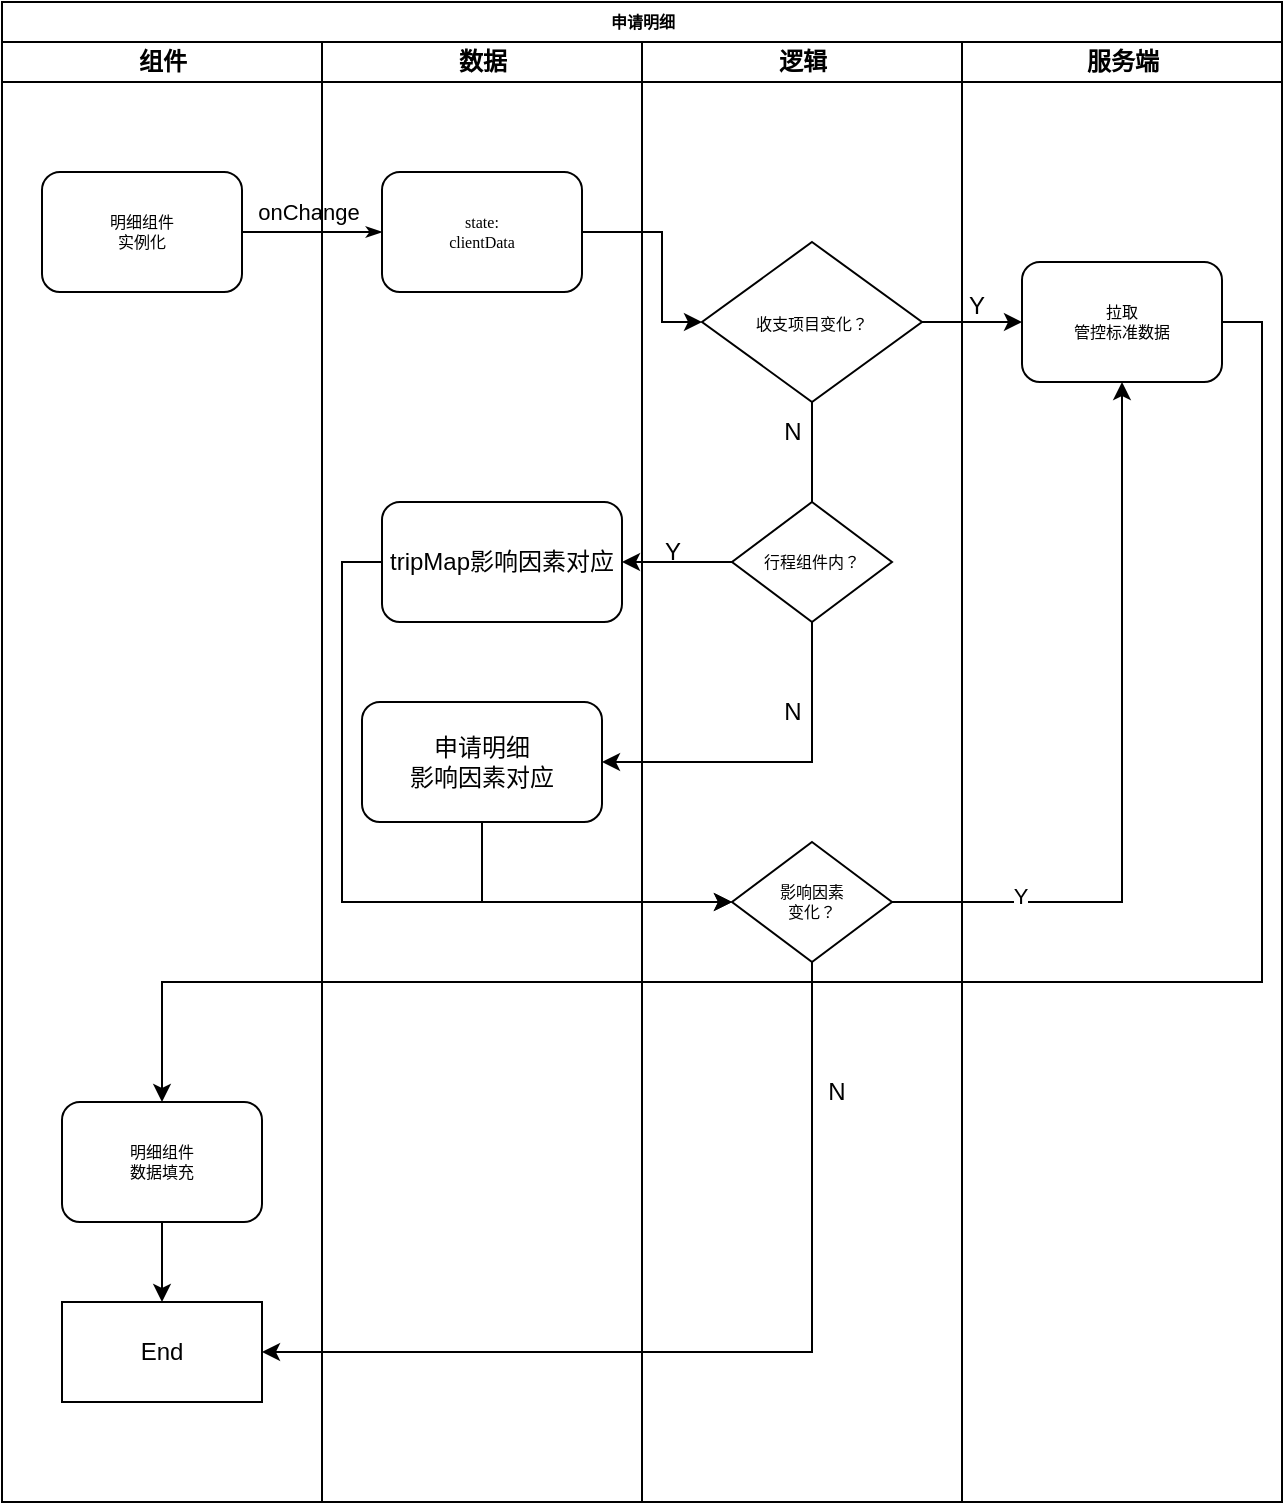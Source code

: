 <mxfile version="20.0.4" type="github">
  <diagram name="Page-1" id="74e2e168-ea6b-b213-b513-2b3c1d86103e">
    <mxGraphModel dx="1426" dy="794" grid="1" gridSize="10" guides="1" tooltips="1" connect="1" arrows="1" fold="1" page="1" pageScale="1" pageWidth="1100" pageHeight="850" background="none" math="0" shadow="0">
      <root>
        <mxCell id="0" />
        <mxCell id="1" parent="0" />
        <mxCell id="77e6c97f196da883-1" value="申请明细" style="swimlane;html=1;childLayout=stackLayout;startSize=20;rounded=0;shadow=0;labelBackgroundColor=none;strokeWidth=1;fontFamily=Verdana;fontSize=8;align=center;" parent="1" vertex="1">
          <mxGeometry x="70" y="40" width="640" height="750" as="geometry" />
        </mxCell>
        <mxCell id="77e6c97f196da883-2" value="组件" style="swimlane;html=1;startSize=20;" parent="77e6c97f196da883-1" vertex="1">
          <mxGeometry y="20" width="160" height="730" as="geometry" />
        </mxCell>
        <mxCell id="77e6c97f196da883-8" value="明细组件&lt;br&gt;实例化" style="rounded=1;whiteSpace=wrap;html=1;shadow=0;labelBackgroundColor=none;strokeWidth=1;fontFamily=Verdana;fontSize=8;align=center;" parent="77e6c97f196da883-2" vertex="1">
          <mxGeometry x="20" y="65" width="100" height="60" as="geometry" />
        </mxCell>
        <mxCell id="W2VC9BC_mycDdIjE2kwf-18" value="明细组件&lt;br&gt;数据填充" style="rounded=1;whiteSpace=wrap;html=1;shadow=0;labelBackgroundColor=none;strokeWidth=1;fontFamily=Verdana;fontSize=8;align=center;" vertex="1" parent="77e6c97f196da883-2">
          <mxGeometry x="30" y="530" width="100" height="60" as="geometry" />
        </mxCell>
        <mxCell id="W2VC9BC_mycDdIjE2kwf-42" value="End" style="rounded=0;whiteSpace=wrap;html=1;" vertex="1" parent="77e6c97f196da883-2">
          <mxGeometry x="30" y="630" width="100" height="50" as="geometry" />
        </mxCell>
        <mxCell id="W2VC9BC_mycDdIjE2kwf-43" value="" style="endArrow=classic;html=1;rounded=0;exitX=0.5;exitY=1;exitDx=0;exitDy=0;entryX=0.5;entryY=0;entryDx=0;entryDy=0;" edge="1" parent="77e6c97f196da883-2" source="W2VC9BC_mycDdIjE2kwf-18" target="W2VC9BC_mycDdIjE2kwf-42">
          <mxGeometry width="50" height="50" relative="1" as="geometry">
            <mxPoint x="450" y="410" as="sourcePoint" />
            <mxPoint x="500" y="360" as="targetPoint" />
          </mxGeometry>
        </mxCell>
        <mxCell id="77e6c97f196da883-26" value="" style="edgeStyle=orthogonalEdgeStyle;rounded=1;html=1;labelBackgroundColor=none;startArrow=none;startFill=0;startSize=5;endArrow=classicThin;endFill=1;endSize=5;jettySize=auto;orthogonalLoop=1;strokeWidth=1;fontFamily=Verdana;fontSize=8" parent="77e6c97f196da883-1" source="77e6c97f196da883-8" target="77e6c97f196da883-11" edge="1">
          <mxGeometry relative="1" as="geometry" />
        </mxCell>
        <mxCell id="W2VC9BC_mycDdIjE2kwf-1" value="onChange" style="edgeLabel;html=1;align=center;verticalAlign=middle;resizable=0;points=[];" vertex="1" connectable="0" parent="77e6c97f196da883-26">
          <mxGeometry x="-0.657" y="1" relative="1" as="geometry">
            <mxPoint x="21" y="-9" as="offset" />
          </mxGeometry>
        </mxCell>
        <mxCell id="77e6c97f196da883-3" value="数据" style="swimlane;html=1;startSize=20;" parent="77e6c97f196da883-1" vertex="1">
          <mxGeometry x="160" y="20" width="160" height="730" as="geometry" />
        </mxCell>
        <mxCell id="77e6c97f196da883-11" value="state:&lt;br&gt;clientData" style="rounded=1;whiteSpace=wrap;html=1;shadow=0;labelBackgroundColor=none;strokeWidth=1;fontFamily=Verdana;fontSize=8;align=center;" parent="77e6c97f196da883-3" vertex="1">
          <mxGeometry x="30" y="65" width="100" height="60" as="geometry" />
        </mxCell>
        <mxCell id="W2VC9BC_mycDdIjE2kwf-27" value="tripMap影响因素对应" style="rounded=1;whiteSpace=wrap;html=1;" vertex="1" parent="77e6c97f196da883-3">
          <mxGeometry x="30" y="230" width="120" height="60" as="geometry" />
        </mxCell>
        <mxCell id="W2VC9BC_mycDdIjE2kwf-31" value="申请明细&lt;br&gt;影响因素对应" style="rounded=1;whiteSpace=wrap;html=1;" vertex="1" parent="77e6c97f196da883-3">
          <mxGeometry x="20" y="330" width="120" height="60" as="geometry" />
        </mxCell>
        <mxCell id="77e6c97f196da883-4" value="逻辑" style="swimlane;html=1;startSize=20;" parent="77e6c97f196da883-1" vertex="1">
          <mxGeometry x="320" y="20" width="160" height="730" as="geometry" />
        </mxCell>
        <mxCell id="W2VC9BC_mycDdIjE2kwf-16" value="&lt;span style=&quot;font-family: Verdana; font-size: 8px;&quot;&gt;收支项目变化？&lt;/span&gt;" style="rhombus;whiteSpace=wrap;html=1;" vertex="1" parent="77e6c97f196da883-4">
          <mxGeometry x="30" y="100" width="110" height="80" as="geometry" />
        </mxCell>
        <mxCell id="W2VC9BC_mycDdIjE2kwf-22" value="N" style="text;html=1;align=center;verticalAlign=middle;resizable=0;points=[];autosize=1;strokeColor=none;fillColor=none;" vertex="1" parent="77e6c97f196da883-4">
          <mxGeometry x="60" y="180" width="30" height="30" as="geometry" />
        </mxCell>
        <mxCell id="W2VC9BC_mycDdIjE2kwf-25" value="行程组件内？" style="rhombus;whiteSpace=wrap;html=1;rounded=0;shadow=0;labelBackgroundColor=none;strokeWidth=1;fontFamily=Verdana;fontSize=8;align=center;" vertex="1" parent="77e6c97f196da883-4">
          <mxGeometry x="45" y="230" width="80" height="60" as="geometry" />
        </mxCell>
        <mxCell id="W2VC9BC_mycDdIjE2kwf-26" value="" style="endArrow=none;html=1;rounded=0;exitX=0.5;exitY=1;exitDx=0;exitDy=0;entryX=0.5;entryY=0;entryDx=0;entryDy=0;" edge="1" parent="77e6c97f196da883-4" source="W2VC9BC_mycDdIjE2kwf-16" target="W2VC9BC_mycDdIjE2kwf-25">
          <mxGeometry width="50" height="50" relative="1" as="geometry">
            <mxPoint x="475" y="240" as="sourcePoint" />
            <mxPoint x="475" y="480" as="targetPoint" />
          </mxGeometry>
        </mxCell>
        <mxCell id="W2VC9BC_mycDdIjE2kwf-29" value="Y" style="text;html=1;align=center;verticalAlign=middle;resizable=0;points=[];autosize=1;strokeColor=none;fillColor=none;" vertex="1" parent="77e6c97f196da883-4">
          <mxGeometry y="240" width="30" height="30" as="geometry" />
        </mxCell>
        <mxCell id="W2VC9BC_mycDdIjE2kwf-30" value="N" style="text;html=1;align=center;verticalAlign=middle;resizable=0;points=[];autosize=1;strokeColor=none;fillColor=none;" vertex="1" parent="77e6c97f196da883-4">
          <mxGeometry x="60" y="320" width="30" height="30" as="geometry" />
        </mxCell>
        <mxCell id="W2VC9BC_mycDdIjE2kwf-36" value="影响因素&lt;br&gt;变化？" style="rhombus;whiteSpace=wrap;html=1;rounded=0;shadow=0;labelBackgroundColor=none;strokeWidth=1;fontFamily=Verdana;fontSize=8;align=center;" vertex="1" parent="77e6c97f196da883-4">
          <mxGeometry x="45" y="400" width="80" height="60" as="geometry" />
        </mxCell>
        <mxCell id="W2VC9BC_mycDdIjE2kwf-46" value="N" style="text;html=1;align=center;verticalAlign=middle;resizable=0;points=[];autosize=1;strokeColor=none;fillColor=none;" vertex="1" parent="77e6c97f196da883-4">
          <mxGeometry x="82" y="510" width="30" height="30" as="geometry" />
        </mxCell>
        <mxCell id="77e6c97f196da883-5" value="服务端" style="swimlane;html=1;startSize=20;" parent="77e6c97f196da883-1" vertex="1">
          <mxGeometry x="480" y="20" width="160" height="730" as="geometry" />
        </mxCell>
        <mxCell id="77e6c97f196da883-15" value="拉取&lt;br&gt;管控标准数据" style="rounded=1;whiteSpace=wrap;html=1;shadow=0;labelBackgroundColor=none;strokeWidth=1;fontFamily=Verdana;fontSize=8;align=center;" parent="77e6c97f196da883-5" vertex="1">
          <mxGeometry x="30" y="110" width="100" height="60" as="geometry" />
        </mxCell>
        <mxCell id="W2VC9BC_mycDdIjE2kwf-14" value="" style="endArrow=classic;html=1;rounded=0;exitX=1;exitY=0.5;exitDx=0;exitDy=0;entryX=0;entryY=0.5;entryDx=0;entryDy=0;" edge="1" parent="77e6c97f196da883-1" source="77e6c97f196da883-11">
          <mxGeometry width="50" height="50" relative="1" as="geometry">
            <mxPoint x="290" y="160" as="sourcePoint" />
            <mxPoint x="350" y="160" as="targetPoint" />
            <Array as="points">
              <mxPoint x="330" y="115" />
              <mxPoint x="330" y="160" />
            </Array>
          </mxGeometry>
        </mxCell>
        <mxCell id="W2VC9BC_mycDdIjE2kwf-15" value="" style="endArrow=classic;html=1;rounded=0;exitX=1;exitY=0.5;exitDx=0;exitDy=0;entryX=0;entryY=0.5;entryDx=0;entryDy=0;" edge="1" parent="77e6c97f196da883-1" target="77e6c97f196da883-15">
          <mxGeometry width="50" height="50" relative="1" as="geometry">
            <mxPoint x="460" y="160" as="sourcePoint" />
            <mxPoint x="500" y="150" as="targetPoint" />
          </mxGeometry>
        </mxCell>
        <mxCell id="W2VC9BC_mycDdIjE2kwf-28" value="" style="endArrow=classic;html=1;rounded=0;entryX=1;entryY=0.5;entryDx=0;entryDy=0;exitX=0;exitY=0.5;exitDx=0;exitDy=0;" edge="1" parent="77e6c97f196da883-1" source="W2VC9BC_mycDdIjE2kwf-25" target="W2VC9BC_mycDdIjE2kwf-27">
          <mxGeometry width="50" height="50" relative="1" as="geometry">
            <mxPoint x="360" y="280" as="sourcePoint" />
            <mxPoint x="500" y="330" as="targetPoint" />
          </mxGeometry>
        </mxCell>
        <mxCell id="W2VC9BC_mycDdIjE2kwf-21" value="" style="endArrow=classic;html=1;rounded=0;exitX=0.5;exitY=1;exitDx=0;exitDy=0;entryX=1;entryY=0.5;entryDx=0;entryDy=0;startArrow=none;" edge="1" parent="77e6c97f196da883-1" source="W2VC9BC_mycDdIjE2kwf-25" target="W2VC9BC_mycDdIjE2kwf-31">
          <mxGeometry width="50" height="50" relative="1" as="geometry">
            <mxPoint x="400" y="250" as="sourcePoint" />
            <mxPoint x="450" y="200" as="targetPoint" />
            <Array as="points">
              <mxPoint x="405" y="380" />
            </Array>
          </mxGeometry>
        </mxCell>
        <mxCell id="W2VC9BC_mycDdIjE2kwf-35" value="" style="endArrow=classic;html=1;rounded=0;exitX=0;exitY=0.5;exitDx=0;exitDy=0;entryX=0;entryY=0.5;entryDx=0;entryDy=0;" edge="1" parent="77e6c97f196da883-1" source="W2VC9BC_mycDdIjE2kwf-27" target="W2VC9BC_mycDdIjE2kwf-36">
          <mxGeometry width="50" height="50" relative="1" as="geometry">
            <mxPoint x="450" y="360" as="sourcePoint" />
            <mxPoint x="340" y="450" as="targetPoint" />
            <Array as="points">
              <mxPoint x="170" y="280" />
              <mxPoint x="170" y="450" />
            </Array>
          </mxGeometry>
        </mxCell>
        <mxCell id="W2VC9BC_mycDdIjE2kwf-39" value="" style="endArrow=classic;html=1;rounded=0;exitX=1;exitY=0.5;exitDx=0;exitDy=0;entryX=0.5;entryY=1;entryDx=0;entryDy=0;" edge="1" parent="77e6c97f196da883-1" source="W2VC9BC_mycDdIjE2kwf-36" target="77e6c97f196da883-15">
          <mxGeometry width="50" height="50" relative="1" as="geometry">
            <mxPoint x="540" y="420" as="sourcePoint" />
            <mxPoint x="590" y="370" as="targetPoint" />
            <Array as="points">
              <mxPoint x="560" y="450" />
            </Array>
          </mxGeometry>
        </mxCell>
        <mxCell id="W2VC9BC_mycDdIjE2kwf-44" value="Y" style="edgeLabel;html=1;align=center;verticalAlign=middle;resizable=0;points=[];" vertex="1" connectable="0" parent="W2VC9BC_mycDdIjE2kwf-39">
          <mxGeometry x="-0.659" y="4" relative="1" as="geometry">
            <mxPoint y="1" as="offset" />
          </mxGeometry>
        </mxCell>
        <mxCell id="W2VC9BC_mycDdIjE2kwf-40" value="" style="endArrow=classic;html=1;rounded=0;exitX=0.5;exitY=1;exitDx=0;exitDy=0;entryX=0;entryY=0.5;entryDx=0;entryDy=0;" edge="1" parent="77e6c97f196da883-1" source="W2VC9BC_mycDdIjE2kwf-31" target="W2VC9BC_mycDdIjE2kwf-36">
          <mxGeometry width="50" height="50" relative="1" as="geometry">
            <mxPoint x="450" y="360" as="sourcePoint" />
            <mxPoint x="500" y="310" as="targetPoint" />
            <Array as="points">
              <mxPoint x="240" y="450" />
            </Array>
          </mxGeometry>
        </mxCell>
        <mxCell id="W2VC9BC_mycDdIjE2kwf-41" value="" style="endArrow=classic;html=1;rounded=0;exitX=1;exitY=0.5;exitDx=0;exitDy=0;" edge="1" parent="77e6c97f196da883-1" source="77e6c97f196da883-15">
          <mxGeometry width="50" height="50" relative="1" as="geometry">
            <mxPoint x="450" y="360" as="sourcePoint" />
            <mxPoint x="80" y="550" as="targetPoint" />
            <Array as="points">
              <mxPoint x="630" y="160" />
              <mxPoint x="630" y="490" />
              <mxPoint x="80" y="490" />
            </Array>
          </mxGeometry>
        </mxCell>
        <mxCell id="W2VC9BC_mycDdIjE2kwf-45" value="" style="endArrow=classic;html=1;rounded=0;exitX=0.5;exitY=1;exitDx=0;exitDy=0;entryX=1;entryY=0.5;entryDx=0;entryDy=0;" edge="1" parent="77e6c97f196da883-1" source="W2VC9BC_mycDdIjE2kwf-36" target="W2VC9BC_mycDdIjE2kwf-42">
          <mxGeometry width="50" height="50" relative="1" as="geometry">
            <mxPoint x="450" y="460" as="sourcePoint" />
            <mxPoint x="500" y="410" as="targetPoint" />
            <Array as="points">
              <mxPoint x="405" y="675" />
            </Array>
          </mxGeometry>
        </mxCell>
        <mxCell id="W2VC9BC_mycDdIjE2kwf-17" value="Y" style="text;html=1;align=center;verticalAlign=middle;resizable=0;points=[];autosize=1;strokeColor=none;fillColor=none;" vertex="1" parent="1">
          <mxGeometry x="542" y="177" width="30" height="30" as="geometry" />
        </mxCell>
      </root>
    </mxGraphModel>
  </diagram>
</mxfile>
